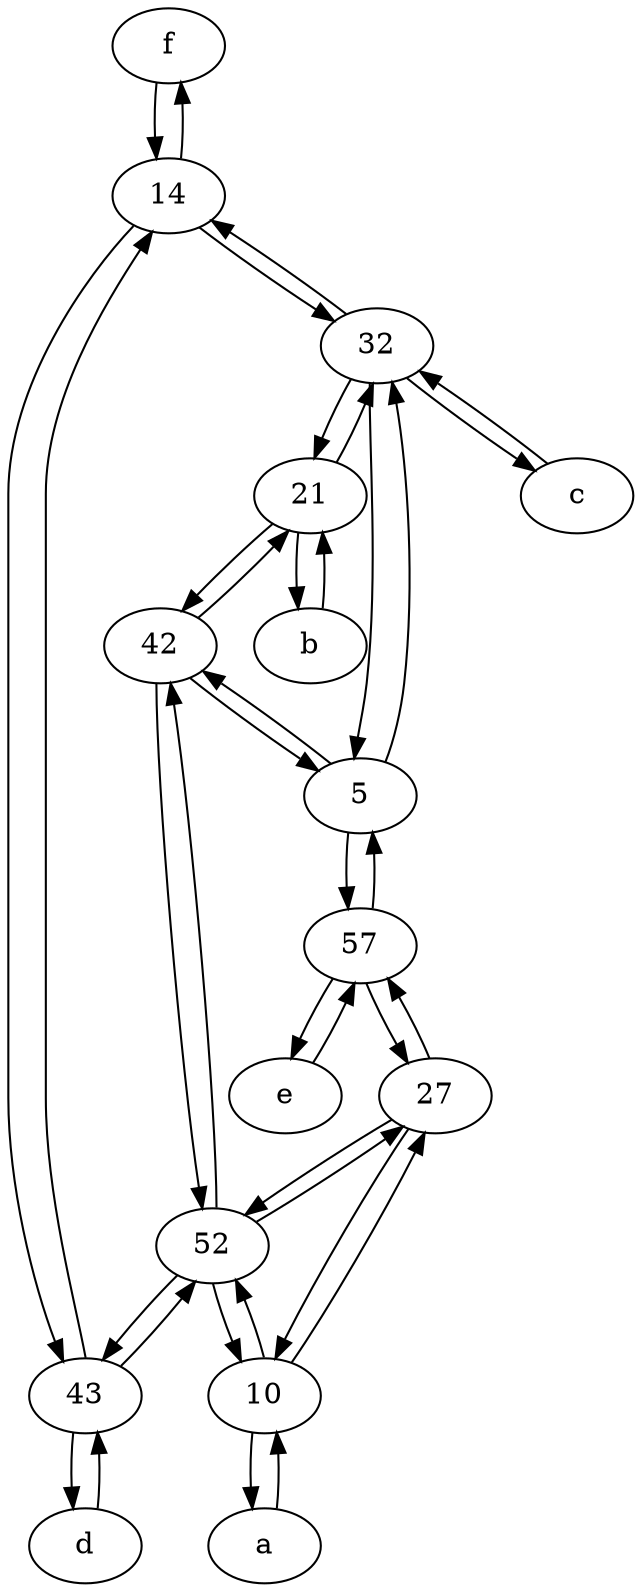 digraph  {
	f [pos="15,45!"];
	21;
	42;
	14;
	a [pos="40,10!"];
	52;
	b [pos="50,20!"];
	43;
	e [pos="30,50!"];
	10;
	27;
	5;
	32;
	c [pos="20,10!"];
	d [pos="20,30!"];
	57;
	10 -> 52;
	5 -> 42;
	42 -> 52;
	5 -> 57;
	e -> 57;
	14 -> f;
	b -> 21;
	10 -> a;
	27 -> 52;
	21 -> 42;
	57 -> 27;
	10 -> 27;
	52 -> 43;
	57 -> 5;
	57 -> e;
	14 -> 32;
	52 -> 10;
	43 -> 52;
	42 -> 21;
	a -> 10;
	d -> 43;
	43 -> 14;
	21 -> 32;
	32 -> 5;
	f -> 14;
	5 -> 32;
	42 -> 5;
	21 -> b;
	52 -> 42;
	27 -> 57;
	27 -> 10;
	52 -> 27;
	43 -> d;
	32 -> 14;
	32 -> c;
	32 -> 21;
	14 -> 43;
	c -> 32;

	}